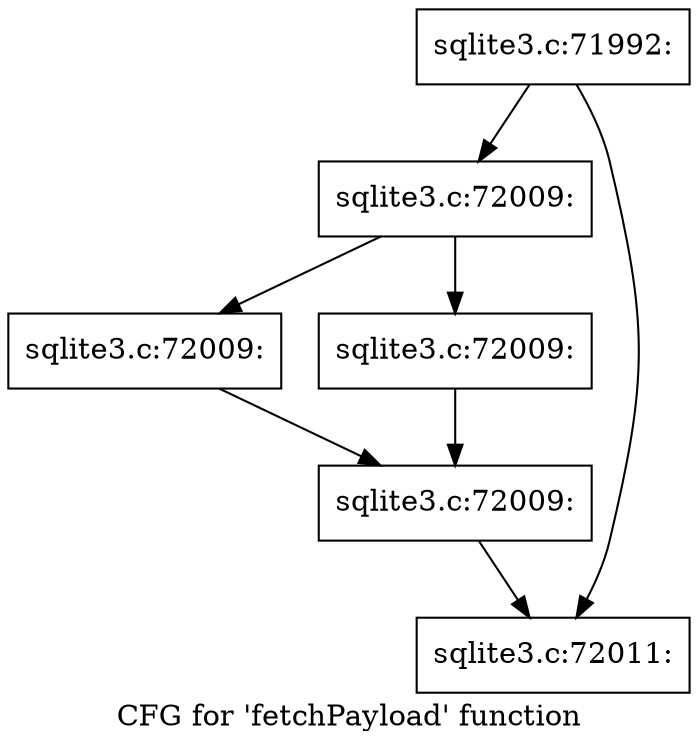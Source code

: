 digraph "CFG for 'fetchPayload' function" {
	label="CFG for 'fetchPayload' function";

	Node0x55c0f59654d0 [shape=record,label="{sqlite3.c:71992:}"];
	Node0x55c0f59654d0 -> Node0x55c0f7f36cb0;
	Node0x55c0f59654d0 -> Node0x55c0f7f36d00;
	Node0x55c0f7f36cb0 [shape=record,label="{sqlite3.c:72009:}"];
	Node0x55c0f7f36cb0 -> Node0x55c0f7f379c0;
	Node0x55c0f7f36cb0 -> Node0x55c0f7f37a10;
	Node0x55c0f7f379c0 [shape=record,label="{sqlite3.c:72009:}"];
	Node0x55c0f7f379c0 -> Node0x55c0f7f37a60;
	Node0x55c0f7f37a10 [shape=record,label="{sqlite3.c:72009:}"];
	Node0x55c0f7f37a10 -> Node0x55c0f7f37a60;
	Node0x55c0f7f37a60 [shape=record,label="{sqlite3.c:72009:}"];
	Node0x55c0f7f37a60 -> Node0x55c0f7f36d00;
	Node0x55c0f7f36d00 [shape=record,label="{sqlite3.c:72011:}"];
}
